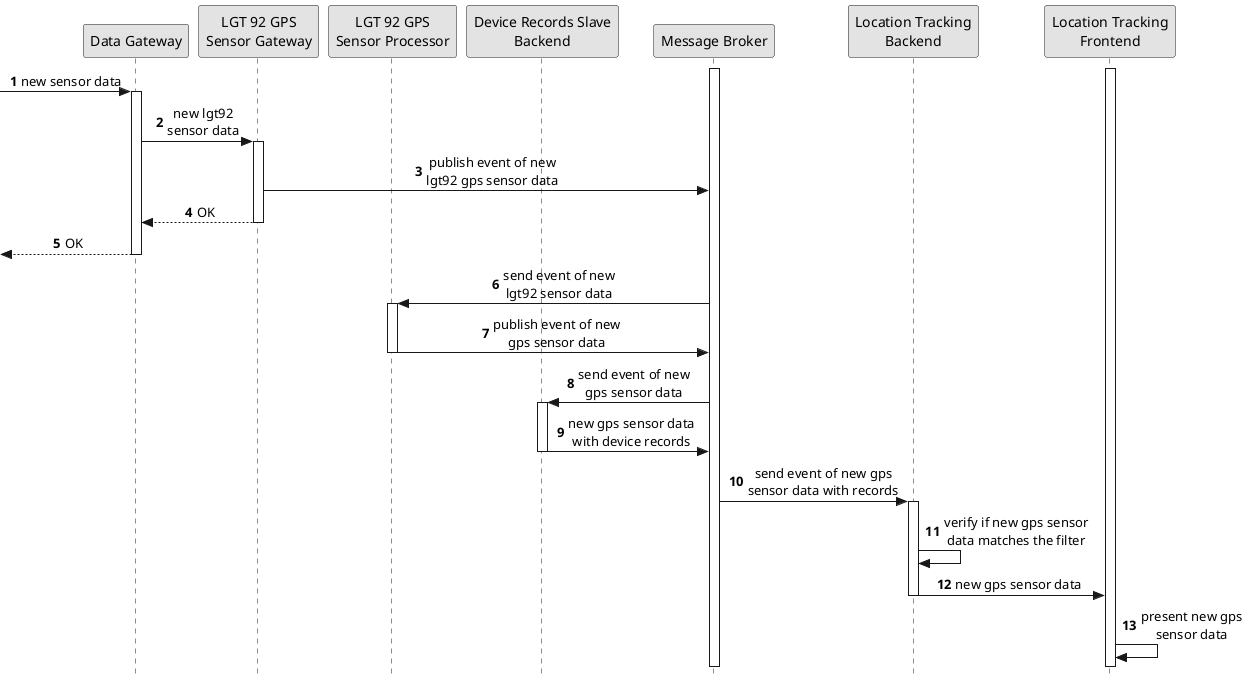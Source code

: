 @startuml process-view-level2-uc02

skinparam Monochrome true
skinparam sequenceMessageAlign center
skinparam style strictuml
hide unlinked

autonumber 1

participant "Data Gateway" as DG
participant "LGT 92 GPS\nSensor Gateway" as LGT92GPSG
participant "LGT 92 GPS\nSensor Processor" as LGT92GPSP
participant "Device Records Slave\nBackend" as DRB
participant "Message Broker" as MB
participant "Location Tracking\nBackend" as LTB
participant "Location Tracking\nFrontend" as LTF

activate MB
activate LTF

-> DG : new sensor data
activate DG

DG -> LGT92GPSG : new lgt92\nsensor data
activate LGT92GPSG

LGT92GPSG -> MB : publish event of new\nlgt92 gps sensor data

DG <-- LGT92GPSG : OK
deactivate LGT92GPSG

<-- DG : OK
deactivate DG

MB -> LGT92GPSP : send event of new\nlgt92 sensor data
activate LGT92GPSP

LGT92GPSP -> MB : publish event of new\ngps sensor data
deactivate LGT92GPSP

MB -> DRB : send event of new\ngps sensor data
activate DRB

DRB -> MB : new gps sensor data\nwith device records
deactivate DRB

MB -> LTB : send event of new gps\nsensor data with records
activate LTB

LTB -> LTB : verify if new gps sensor\ndata matches the filter 
LTB -> LTF : new gps sensor data
deactivate LTB
LTF -> LTF : present new gps\nsensor data

@enduml
